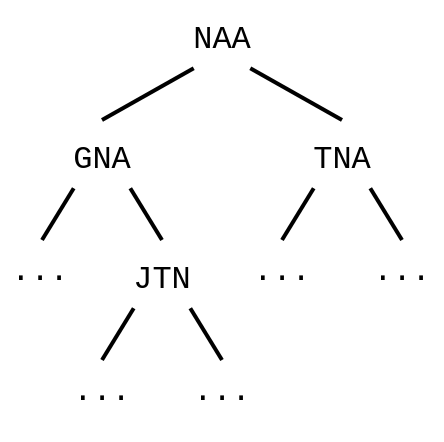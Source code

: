 <mxfile scale="1.5" border="0">
    <diagram id="XZ25W9rnE0sjXCleeGpF" name="Page-1">
        <mxGraphModel dx="887" dy="754" grid="1" gridSize="10" guides="1" tooltips="1" connect="1" arrows="1" fold="1" page="1" pageScale="1" pageWidth="583" pageHeight="827" math="0" shadow="0">
            <root>
                <mxCell id="0"/>
                <mxCell id="1" parent="0"/>
                <mxCell id="47" style="edgeStyle=none;html=1;exitX=0;exitY=1;exitDx=0;exitDy=0;entryX=0.5;entryY=0;entryDx=0;entryDy=0;endArrow=none;endFill=0;strokeWidth=2;fontSize=16;fontFamily=Courier New;" parent="1" source="49" target="52" edge="1">
                    <mxGeometry relative="1" as="geometry"/>
                </mxCell>
                <mxCell id="48" style="edgeStyle=none;html=1;exitX=1;exitY=1;exitDx=0;exitDy=0;entryX=0.5;entryY=0;entryDx=0;entryDy=0;endArrow=none;endFill=0;strokeWidth=2;fontSize=16;fontFamily=Courier New;" parent="1" source="49" target="55" edge="1">
                    <mxGeometry relative="1" as="geometry"/>
                </mxCell>
                <mxCell id="49" value="NAA" style="ellipse;whiteSpace=wrap;html=1;strokeWidth=2;fontSize=16;fillColor=none;fontFamily=Courier New;strokeColor=none;" parent="1" vertex="1">
                    <mxGeometry x="-439" y="40" width="40" height="40" as="geometry"/>
                </mxCell>
                <mxCell id="50" style="edgeStyle=none;html=1;exitX=1;exitY=1;exitDx=0;exitDy=0;entryX=0.5;entryY=0;entryDx=0;entryDy=0;endArrow=none;endFill=0;strokeWidth=2;fontSize=16;fontFamily=Courier New;" parent="1" source="52" edge="1">
                    <mxGeometry relative="1" as="geometry">
                        <mxPoint x="-449" y="160" as="targetPoint"/>
                    </mxGeometry>
                </mxCell>
                <mxCell id="51" style="edgeStyle=none;html=1;exitX=0;exitY=1;exitDx=0;exitDy=0;entryX=0.5;entryY=0;entryDx=0;entryDy=0;endArrow=none;endFill=0;strokeWidth=2;fontSize=16;fontFamily=Courier New;" parent="1" source="52" edge="1">
                    <mxGeometry relative="1" as="geometry">
                        <mxPoint x="-509" y="160" as="targetPoint"/>
                    </mxGeometry>
                </mxCell>
                <mxCell id="52" value="GNA" style="ellipse;whiteSpace=wrap;html=1;strokeWidth=2;fontSize=16;fontFamily=Courier New;strokeColor=none;fillColor=none;" parent="1" vertex="1">
                    <mxGeometry x="-499" y="100" width="40" height="40" as="geometry"/>
                </mxCell>
                <mxCell id="53" style="edgeStyle=none;html=1;exitX=0;exitY=1;exitDx=0;exitDy=0;entryX=0.5;entryY=0;entryDx=0;entryDy=0;endArrow=none;endFill=0;strokeWidth=2;fontSize=16;fontFamily=Courier New;" parent="1" source="55" edge="1">
                    <mxGeometry relative="1" as="geometry">
                        <mxPoint x="-389" y="160" as="targetPoint"/>
                    </mxGeometry>
                </mxCell>
                <mxCell id="54" style="edgeStyle=none;html=1;exitX=1;exitY=1;exitDx=0;exitDy=0;entryX=0.5;entryY=0;entryDx=0;entryDy=0;endArrow=none;endFill=0;strokeWidth=2;fontSize=16;fontFamily=Courier New;" parent="1" source="55" edge="1">
                    <mxGeometry relative="1" as="geometry">
                        <mxPoint x="-329" y="160" as="targetPoint"/>
                    </mxGeometry>
                </mxCell>
                <mxCell id="55" value="TNA" style="ellipse;whiteSpace=wrap;html=1;strokeWidth=2;fontSize=16;fontFamily=Courier New;strokeColor=none;fillColor=none;" parent="1" vertex="1">
                    <mxGeometry x="-379" y="100" width="40" height="40" as="geometry"/>
                </mxCell>
                <mxCell id="95" style="edgeStyle=none;html=1;exitX=1;exitY=1;exitDx=0;exitDy=0;entryX=0.5;entryY=0;entryDx=0;entryDy=0;endArrow=none;endFill=0;strokeWidth=2;fontSize=16;fontFamily=Courier New;" parent="1" source="97" edge="1">
                    <mxGeometry relative="1" as="geometry">
                        <mxPoint x="-419" y="220" as="targetPoint"/>
                    </mxGeometry>
                </mxCell>
                <mxCell id="96" style="edgeStyle=none;html=1;exitX=0;exitY=1;exitDx=0;exitDy=0;entryX=0.5;entryY=0;entryDx=0;entryDy=0;endArrow=none;endFill=0;strokeWidth=2;fontSize=16;fontFamily=Courier New;" parent="1" source="97" edge="1">
                    <mxGeometry relative="1" as="geometry">
                        <mxPoint x="-479" y="220" as="targetPoint"/>
                    </mxGeometry>
                </mxCell>
                <mxCell id="97" value="JTN" style="ellipse;whiteSpace=wrap;html=1;strokeWidth=2;fontSize=16;fontFamily=Courier New;strokeColor=none;fillColor=none;" parent="1" vertex="1">
                    <mxGeometry x="-469" y="160" width="40" height="40" as="geometry"/>
                </mxCell>
                <mxCell id="98" value="..." style="ellipse;whiteSpace=wrap;html=1;strokeWidth=2;fontSize=16;verticalAlign=top;fontFamily=Courier New;strokeColor=none;fillColor=none;" parent="1" vertex="1">
                    <mxGeometry x="-530" y="160" width="40" height="40" as="geometry"/>
                </mxCell>
                <mxCell id="99" value="..." style="ellipse;whiteSpace=wrap;html=1;strokeWidth=2;fontSize=16;verticalAlign=top;fontFamily=Courier New;strokeColor=none;fillColor=none;" parent="1" vertex="1">
                    <mxGeometry x="-409" y="160" width="40" height="40" as="geometry"/>
                </mxCell>
                <mxCell id="100" value="..." style="ellipse;whiteSpace=wrap;html=1;strokeWidth=2;fontSize=16;verticalAlign=top;fontFamily=Courier New;strokeColor=none;fillColor=none;" parent="1" vertex="1">
                    <mxGeometry x="-349" y="160" width="40" height="40" as="geometry"/>
                </mxCell>
                <mxCell id="101" value="..." style="ellipse;whiteSpace=wrap;html=1;strokeWidth=2;fontSize=16;verticalAlign=top;fontFamily=Courier New;strokeColor=none;fillColor=none;" parent="1" vertex="1">
                    <mxGeometry x="-499" y="220" width="40" height="40" as="geometry"/>
                </mxCell>
                <mxCell id="102" value="..." style="ellipse;whiteSpace=wrap;html=1;strokeWidth=2;fontSize=16;verticalAlign=top;fontFamily=Courier New;strokeColor=none;fillColor=none;" parent="1" vertex="1">
                    <mxGeometry x="-439" y="220" width="40" height="40" as="geometry"/>
                </mxCell>
            </root>
        </mxGraphModel>
    </diagram>
</mxfile>